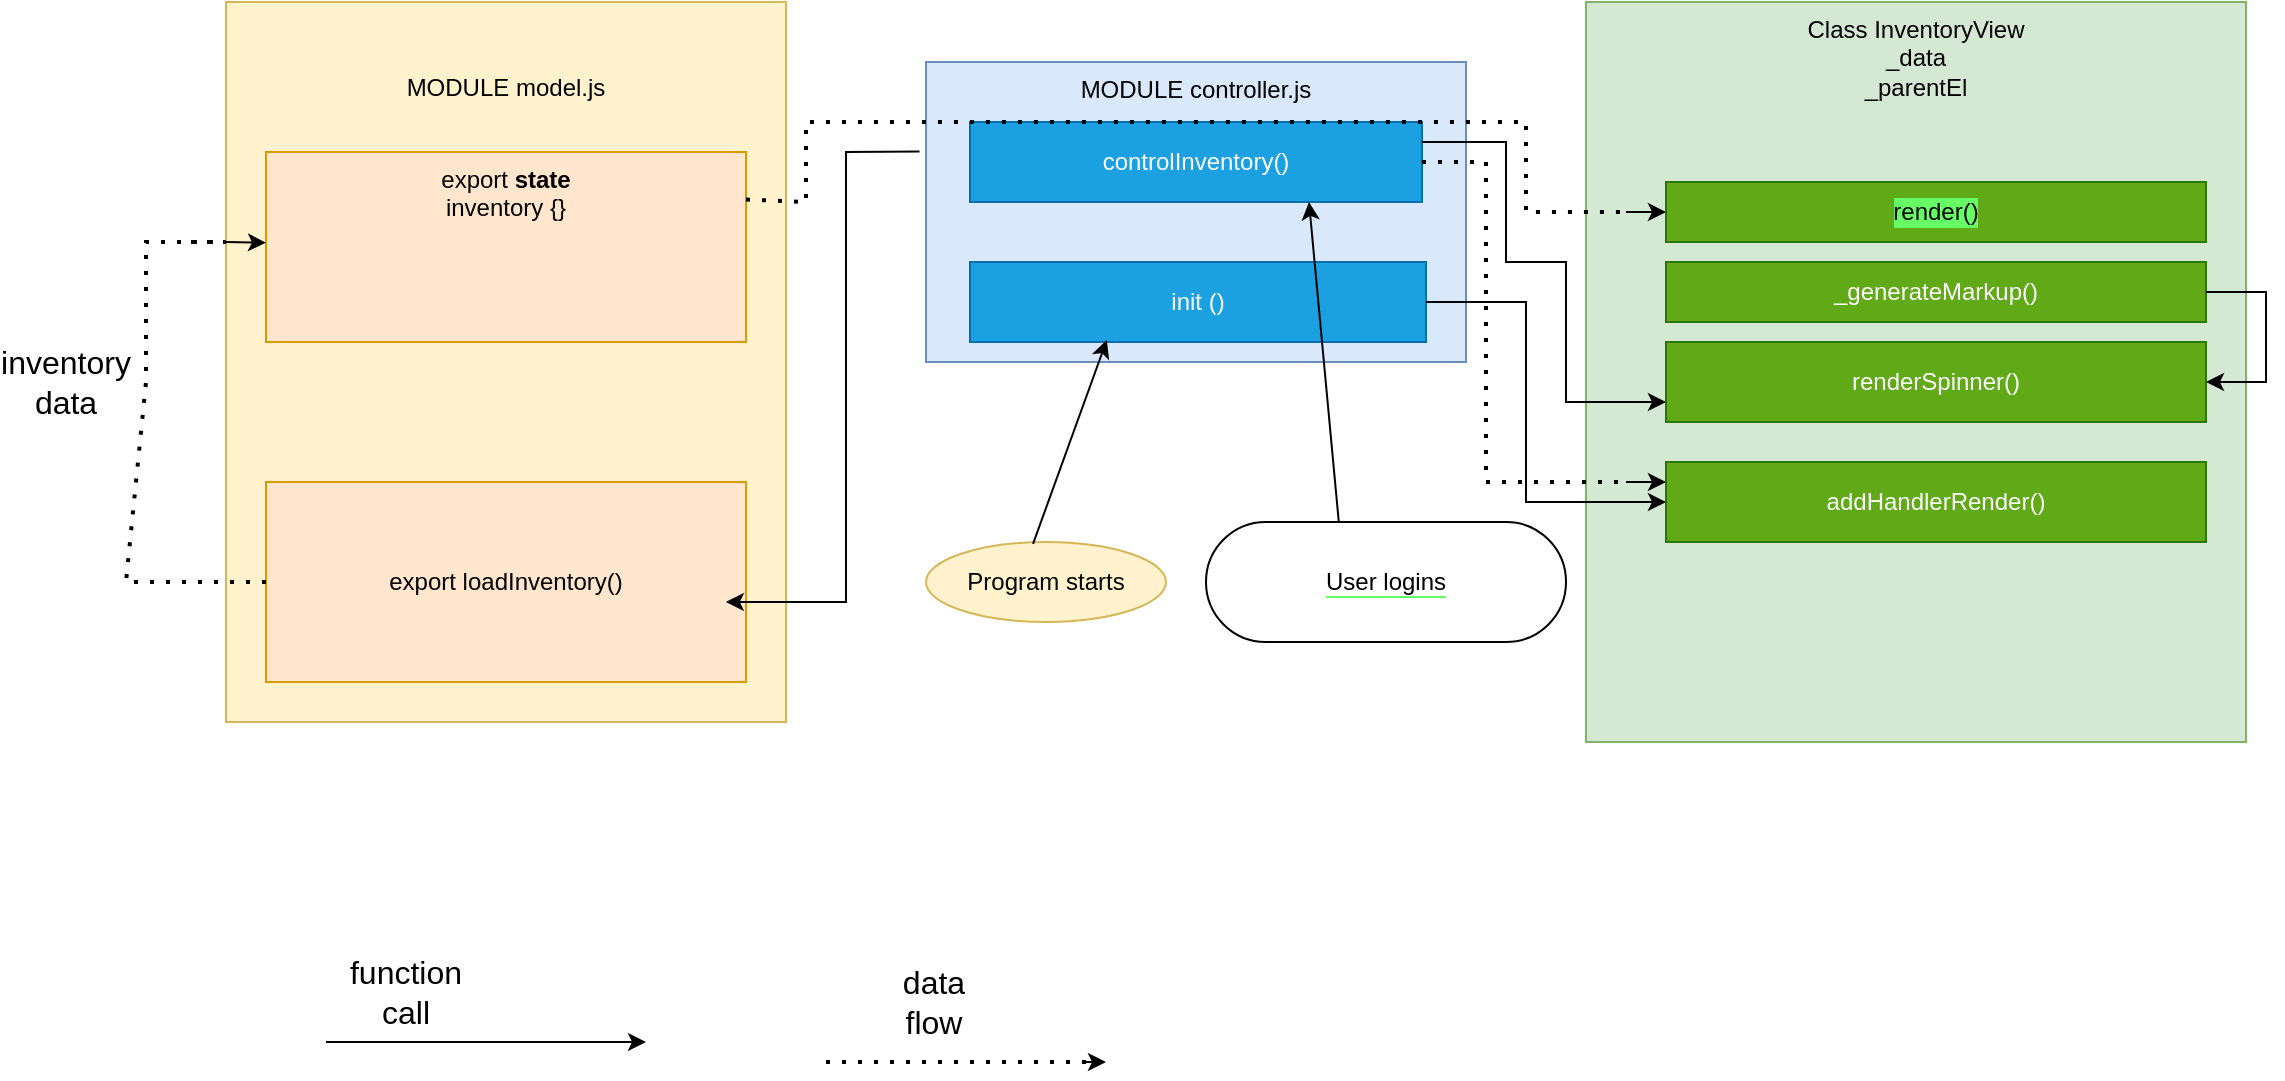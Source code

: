 <mxfile version="20.8.20" type="device"><diagram name="1 oldal" id="Ej9uT-vjOwoYIZtLLc6t"><mxGraphModel dx="2314" dy="927" grid="1" gridSize="10" guides="1" tooltips="1" connect="1" arrows="1" fold="1" page="1" pageScale="1" pageWidth="827" pageHeight="1169" math="0" shadow="0"><root><mxCell id="0"/><mxCell id="1" parent="0"/><mxCell id="FZofMkQAM-p4-P0sbGNS-2" value="MODULE controller.js&lt;br&gt;" style="rounded=0;whiteSpace=wrap;html=1;fillColor=#dae8fc;strokeColor=#6c8ebf;verticalAlign=top;" parent="1" vertex="1"><mxGeometry x="380" y="130" width="270" height="150" as="geometry"/></mxCell><mxCell id="FZofMkQAM-p4-P0sbGNS-3" value="Class InventoryView&lt;br&gt;_data&lt;br&gt;_parentEl&lt;br&gt;&lt;br&gt;" style="rounded=0;whiteSpace=wrap;html=1;fillColor=#d5e8d4;strokeColor=#82b366;verticalAlign=top;" parent="1" vertex="1"><mxGeometry x="710" y="100" width="330" height="370" as="geometry"/></mxCell><mxCell id="FZofMkQAM-p4-P0sbGNS-4" value="&lt;br&gt;&lt;br&gt;MODULE model.js&lt;br&gt;" style="rounded=0;whiteSpace=wrap;html=1;fillColor=#fff2cc;strokeColor=#d6b656;labelPosition=center;verticalLabelPosition=middle;align=center;verticalAlign=top;" parent="1" vertex="1"><mxGeometry x="30" y="100" width="280" height="360" as="geometry"/></mxCell><mxCell id="FZofMkQAM-p4-P0sbGNS-5" value="export &lt;b&gt;state&lt;/b&gt;&lt;br&gt;inventory {}" style="rounded=0;whiteSpace=wrap;html=1;fillColor=#ffe6cc;strokeColor=#d79b00;verticalAlign=top;" parent="1" vertex="1"><mxGeometry x="50" y="175" width="240" height="95" as="geometry"/></mxCell><mxCell id="FZofMkQAM-p4-P0sbGNS-6" value="export loadInventory()" style="rounded=0;whiteSpace=wrap;html=1;fillColor=#ffe6cc;strokeColor=#d79b00;" parent="1" vertex="1"><mxGeometry x="50" y="340" width="240" height="100" as="geometry"/></mxCell><mxCell id="FZofMkQAM-p4-P0sbGNS-7" value="" style="endArrow=classic;html=1;rounded=0;entryX=0.958;entryY=0.6;entryDx=0;entryDy=0;entryPerimeter=0;exitX=-0.012;exitY=0.298;exitDx=0;exitDy=0;exitPerimeter=0;" parent="1" source="FZofMkQAM-p4-P0sbGNS-2" target="FZofMkQAM-p4-P0sbGNS-6" edge="1"><mxGeometry width="50" height="50" relative="1" as="geometry"><mxPoint x="340" y="240" as="sourcePoint"/><mxPoint x="690" y="220" as="targetPoint"/><Array as="points"><mxPoint x="340" y="175"/><mxPoint x="340" y="400"/></Array></mxGeometry></mxCell><mxCell id="FZofMkQAM-p4-P0sbGNS-9" value="Program starts" style="ellipse;whiteSpace=wrap;html=1;rounded=1;fillColor=#fff2cc;strokeColor=#d6b656;" parent="1" vertex="1"><mxGeometry x="380" y="370" width="120" height="40" as="geometry"/></mxCell><mxCell id="FZofMkQAM-p4-P0sbGNS-10" value="controlInventory()" style="rounded=0;whiteSpace=wrap;html=1;fillColor=#1ba1e2;fontColor=#ffffff;strokeColor=#006EAF;" parent="1" vertex="1"><mxGeometry x="402" y="160" width="226" height="40" as="geometry"/></mxCell><mxCell id="FZofMkQAM-p4-P0sbGNS-11" value="init ()" style="rounded=0;whiteSpace=wrap;html=1;fillColor=#1ba1e2;fontColor=#ffffff;strokeColor=#006EAF;" parent="1" vertex="1"><mxGeometry x="402" y="230" width="228" height="40" as="geometry"/></mxCell><mxCell id="FZofMkQAM-p4-P0sbGNS-12" value="" style="endArrow=classic;html=1;rounded=0;entryX=0.3;entryY=0.975;entryDx=0;entryDy=0;entryPerimeter=0;exitX=0.446;exitY=0.023;exitDx=0;exitDy=0;exitPerimeter=0;" parent="1" source="FZofMkQAM-p4-P0sbGNS-9" target="FZofMkQAM-p4-P0sbGNS-11" edge="1"><mxGeometry width="50" height="50" relative="1" as="geometry"><mxPoint x="460" y="310" as="sourcePoint"/><mxPoint x="510" y="260" as="targetPoint"/></mxGeometry></mxCell><mxCell id="FZofMkQAM-p4-P0sbGNS-13" value="&lt;span style=&quot;color: rgb(0, 0, 0); font-family: Helvetica; font-size: 12px; font-style: normal; font-variant-ligatures: normal; font-variant-caps: normal; font-weight: 400; letter-spacing: normal; orphans: 2; text-align: center; text-indent: 0px; text-transform: none; widows: 2; word-spacing: 0px; -webkit-text-stroke-width: 0px; text-decoration-thickness: initial; text-decoration-style: initial; text-decoration-color: initial; float: none; display: inline !important;&quot;&gt;render()&lt;/span&gt;" style="rounded=0;whiteSpace=wrap;html=1;fillColor=#60a917;fontColor=#ffffff;strokeColor=#2D7600;verticalAlign=middle;labelBackgroundColor=#66FF66;" parent="1" vertex="1"><mxGeometry x="750" y="190" width="270" height="30" as="geometry"/></mxCell><mxCell id="FZofMkQAM-p4-P0sbGNS-14" value="_generateMarkup()" style="rounded=0;whiteSpace=wrap;html=1;fillColor=#60a917;fontColor=#ffffff;strokeColor=#2D7600;" parent="1" vertex="1"><mxGeometry x="750" y="230" width="270" height="30" as="geometry"/></mxCell><mxCell id="FZofMkQAM-p4-P0sbGNS-15" value="renderSpinner()" style="rounded=0;whiteSpace=wrap;html=1;fillColor=#60a917;fontColor=#ffffff;strokeColor=#2D7600;" parent="1" vertex="1"><mxGeometry x="750" y="270" width="270" height="40" as="geometry"/></mxCell><mxCell id="FZofMkQAM-p4-P0sbGNS-16" value="addHandlerRender()" style="rounded=0;whiteSpace=wrap;html=1;fillColor=#60a917;fontColor=#ffffff;strokeColor=#2D7600;" parent="1" vertex="1"><mxGeometry x="750" y="330" width="270" height="40" as="geometry"/></mxCell><mxCell id="FZofMkQAM-p4-P0sbGNS-18" value="&lt;span style=&quot;background-color: rgb(255, 255, 255);&quot;&gt;User logins&lt;/span&gt;" style="rounded=1;whiteSpace=wrap;html=1;labelBackgroundColor=#66FF66;arcSize=50;" parent="1" vertex="1"><mxGeometry x="520" y="360" width="180" height="60" as="geometry"/></mxCell><mxCell id="FZofMkQAM-p4-P0sbGNS-19" value="" style="endArrow=classic;html=1;rounded=0;exitX=0.369;exitY=0.004;exitDx=0;exitDy=0;exitPerimeter=0;entryX=0.75;entryY=1;entryDx=0;entryDy=0;fontSize=16;spacing=2;" parent="1" source="FZofMkQAM-p4-P0sbGNS-18" target="FZofMkQAM-p4-P0sbGNS-10" edge="1"><mxGeometry width="50" height="50" relative="1" as="geometry"><mxPoint x="490" y="300" as="sourcePoint"/><mxPoint x="540" y="250" as="targetPoint"/></mxGeometry></mxCell><mxCell id="FZofMkQAM-p4-P0sbGNS-20" value="" style="endArrow=none;dashed=1;html=1;dashPattern=1 3;strokeWidth=2;rounded=0;fontSize=16;exitX=0;exitY=0.5;exitDx=0;exitDy=0;" parent="1" source="FZofMkQAM-p4-P0sbGNS-6" edge="1"><mxGeometry width="50" height="50" relative="1" as="geometry"><mxPoint x="470" y="330" as="sourcePoint"/><mxPoint x="10" y="220" as="targetPoint"/><Array as="points"><mxPoint x="-20" y="390"/><mxPoint x="-10" y="290"/><mxPoint x="-10" y="220"/><mxPoint x="30" y="220"/></Array></mxGeometry></mxCell><mxCell id="FZofMkQAM-p4-P0sbGNS-21" value="inventory data" style="text;html=1;strokeColor=none;fillColor=none;align=center;verticalAlign=middle;whiteSpace=wrap;rounded=0;fontSize=16;" parent="1" vertex="1"><mxGeometry x="-80" y="275" width="60" height="30" as="geometry"/></mxCell><mxCell id="FZofMkQAM-p4-P0sbGNS-25" value="" style="endArrow=classic;html=1;rounded=0;fontSize=16;" parent="1" edge="1"><mxGeometry width="50" height="50" relative="1" as="geometry"><mxPoint x="80" y="620" as="sourcePoint"/><mxPoint x="240" y="620" as="targetPoint"/></mxGeometry></mxCell><mxCell id="FZofMkQAM-p4-P0sbGNS-27" value="function call" style="text;html=1;strokeColor=none;fillColor=none;align=center;verticalAlign=middle;whiteSpace=wrap;rounded=0;fontSize=16;" parent="1" vertex="1"><mxGeometry x="90" y="580" width="60" height="30" as="geometry"/></mxCell><mxCell id="FZofMkQAM-p4-P0sbGNS-28" value="" style="endArrow=none;dashed=1;html=1;dashPattern=1 3;strokeWidth=2;rounded=0;fontSize=16;" parent="1" edge="1"><mxGeometry width="50" height="50" relative="1" as="geometry"><mxPoint x="330" y="630" as="sourcePoint"/><mxPoint x="460" y="630" as="targetPoint"/></mxGeometry></mxCell><mxCell id="FZofMkQAM-p4-P0sbGNS-29" value="" style="endArrow=classic;html=1;rounded=0;fontSize=16;" parent="1" edge="1"><mxGeometry width="50" height="50" relative="1" as="geometry"><mxPoint x="460" y="630" as="sourcePoint"/><mxPoint x="470" y="630" as="targetPoint"/></mxGeometry></mxCell><mxCell id="FZofMkQAM-p4-P0sbGNS-30" value="data flow" style="text;html=1;strokeColor=none;fillColor=none;align=center;verticalAlign=middle;whiteSpace=wrap;rounded=0;fontSize=16;" parent="1" vertex="1"><mxGeometry x="354" y="585" width="60" height="30" as="geometry"/></mxCell><mxCell id="FZofMkQAM-p4-P0sbGNS-31" value="" style="endArrow=classic;html=1;rounded=0;fontSize=16;" parent="1" target="FZofMkQAM-p4-P0sbGNS-5" edge="1"><mxGeometry width="50" height="50" relative="1" as="geometry"><mxPoint x="30" y="220" as="sourcePoint"/><mxPoint x="140" y="250" as="targetPoint"/></mxGeometry></mxCell><mxCell id="FZofMkQAM-p4-P0sbGNS-33" value="" style="endArrow=none;dashed=1;html=1;dashPattern=1 3;strokeWidth=2;rounded=0;fontSize=16;exitX=1;exitY=0.25;exitDx=0;exitDy=0;" parent="1" source="FZofMkQAM-p4-P0sbGNS-5" edge="1"><mxGeometry width="50" height="50" relative="1" as="geometry"><mxPoint x="480" y="360" as="sourcePoint"/><mxPoint x="730" y="205" as="targetPoint"/><Array as="points"><mxPoint x="320" y="200"/><mxPoint x="320" y="160"/><mxPoint x="350" y="160"/><mxPoint x="580" y="160"/><mxPoint x="680" y="160"/><mxPoint x="680" y="205"/></Array></mxGeometry></mxCell><mxCell id="FZofMkQAM-p4-P0sbGNS-35" value="" style="endArrow=classic;html=1;rounded=0;fontSize=16;entryX=0;entryY=0.5;entryDx=0;entryDy=0;" parent="1" target="FZofMkQAM-p4-P0sbGNS-13" edge="1"><mxGeometry width="50" height="50" relative="1" as="geometry"><mxPoint x="730" y="205" as="sourcePoint"/><mxPoint x="710" y="200" as="targetPoint"/></mxGeometry></mxCell><mxCell id="Auu6-JGnFeEaXVdx7QaF-1" value="" style="endArrow=classic;html=1;rounded=0;entryX=1;entryY=0.5;entryDx=0;entryDy=0;exitX=1;exitY=0.5;exitDx=0;exitDy=0;" edge="1" parent="1" source="FZofMkQAM-p4-P0sbGNS-14" target="FZofMkQAM-p4-P0sbGNS-15"><mxGeometry width="50" height="50" relative="1" as="geometry"><mxPoint x="550" y="280" as="sourcePoint"/><mxPoint x="600" y="230" as="targetPoint"/><Array as="points"><mxPoint x="1050" y="245"/><mxPoint x="1050" y="290"/></Array></mxGeometry></mxCell><mxCell id="Auu6-JGnFeEaXVdx7QaF-2" value="" style="endArrow=classic;html=1;rounded=0;exitX=1;exitY=0.5;exitDx=0;exitDy=0;entryX=0;entryY=0.5;entryDx=0;entryDy=0;" edge="1" parent="1" source="FZofMkQAM-p4-P0sbGNS-11" target="FZofMkQAM-p4-P0sbGNS-16"><mxGeometry width="50" height="50" relative="1" as="geometry"><mxPoint x="630" y="270" as="sourcePoint"/><mxPoint x="680" y="220" as="targetPoint"/><Array as="points"><mxPoint x="680" y="250"/><mxPoint x="680" y="350"/></Array></mxGeometry></mxCell><mxCell id="Auu6-JGnFeEaXVdx7QaF-3" value="" style="endArrow=none;dashed=1;html=1;dashPattern=1 3;strokeWidth=2;rounded=0;exitX=1;exitY=0.5;exitDx=0;exitDy=0;" edge="1" parent="1" source="FZofMkQAM-p4-P0sbGNS-10"><mxGeometry width="50" height="50" relative="1" as="geometry"><mxPoint x="630" y="270" as="sourcePoint"/><mxPoint x="700" y="340" as="targetPoint"/><Array as="points"><mxPoint x="660" y="180"/><mxPoint x="660" y="340"/></Array></mxGeometry></mxCell><mxCell id="Auu6-JGnFeEaXVdx7QaF-4" value="" style="endArrow=none;dashed=1;html=1;dashPattern=1 3;strokeWidth=2;rounded=0;exitX=1;exitY=0.5;exitDx=0;exitDy=0;" edge="1" parent="1" source="FZofMkQAM-p4-P0sbGNS-10"><mxGeometry width="50" height="50" relative="1" as="geometry"><mxPoint x="630" y="270" as="sourcePoint"/><mxPoint x="730" y="340" as="targetPoint"/><Array as="points"><mxPoint x="660" y="180"/><mxPoint x="660" y="340"/><mxPoint x="730" y="340"/></Array></mxGeometry></mxCell><mxCell id="Auu6-JGnFeEaXVdx7QaF-5" value="" style="endArrow=classic;html=1;rounded=0;entryX=0;entryY=0.25;entryDx=0;entryDy=0;" edge="1" parent="1" target="FZofMkQAM-p4-P0sbGNS-16"><mxGeometry width="50" height="50" relative="1" as="geometry"><mxPoint x="730" y="340" as="sourcePoint"/><mxPoint x="740" y="310" as="targetPoint"/></mxGeometry></mxCell><mxCell id="Auu6-JGnFeEaXVdx7QaF-6" value="" style="endArrow=classic;html=1;rounded=0;entryX=0;entryY=0.75;entryDx=0;entryDy=0;exitX=1;exitY=0.25;exitDx=0;exitDy=0;" edge="1" parent="1" source="FZofMkQAM-p4-P0sbGNS-10" target="FZofMkQAM-p4-P0sbGNS-15"><mxGeometry width="50" height="50" relative="1" as="geometry"><mxPoint x="650" y="300" as="sourcePoint"/><mxPoint x="710" y="250" as="targetPoint"/><Array as="points"><mxPoint x="670" y="170"/><mxPoint x="670" y="230"/><mxPoint x="700" y="230"/><mxPoint x="700" y="300"/></Array></mxGeometry></mxCell></root></mxGraphModel></diagram></mxfile>
